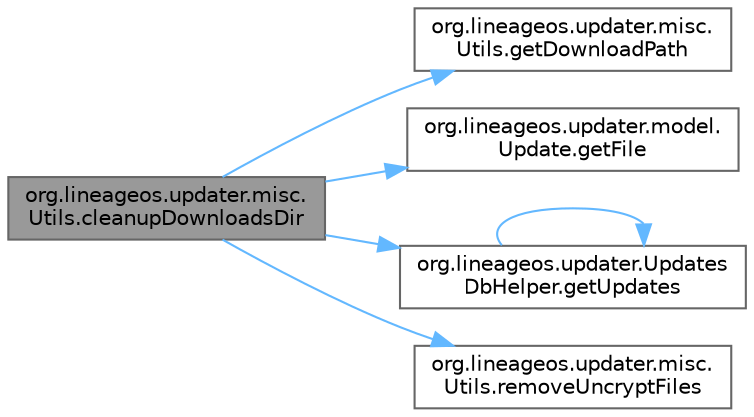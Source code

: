 digraph "org.lineageos.updater.misc.Utils.cleanupDownloadsDir"
{
 // LATEX_PDF_SIZE
  bgcolor="transparent";
  edge [fontname=Helvetica,fontsize=10,labelfontname=Helvetica,labelfontsize=10];
  node [fontname=Helvetica,fontsize=10,shape=box,height=0.2,width=0.4];
  rankdir="LR";
  Node1 [label="org.lineageos.updater.misc.\lUtils.cleanupDownloadsDir",height=0.2,width=0.4,color="gray40", fillcolor="grey60", style="filled", fontcolor="black",tooltip=" "];
  Node1 -> Node2 [color="steelblue1",style="solid"];
  Node2 [label="org.lineageos.updater.misc.\lUtils.getDownloadPath",height=0.2,width=0.4,color="grey40", fillcolor="white", style="filled",URL="$classorg_1_1lineageos_1_1updater_1_1misc_1_1_utils.html#a83743c2420d512349f9495a21fcc2018",tooltip=" "];
  Node1 -> Node3 [color="steelblue1",style="solid"];
  Node3 [label="org.lineageos.updater.model.\lUpdate.getFile",height=0.2,width=0.4,color="grey40", fillcolor="white", style="filled",URL="$classorg_1_1lineageos_1_1updater_1_1model_1_1_update.html#a80ea64d79379427dcbb5e04b16219905",tooltip=" "];
  Node1 -> Node4 [color="steelblue1",style="solid"];
  Node4 [label="org.lineageos.updater.Updates\lDbHelper.getUpdates",height=0.2,width=0.4,color="grey40", fillcolor="white", style="filled",URL="$classorg_1_1lineageos_1_1updater_1_1_updates_db_helper.html#ad29749f303645d05065f182cf91ec3e9",tooltip=" "];
  Node4 -> Node4 [color="steelblue1",style="solid"];
  Node1 -> Node5 [color="steelblue1",style="solid"];
  Node5 [label="org.lineageos.updater.misc.\lUtils.removeUncryptFiles",height=0.2,width=0.4,color="grey40", fillcolor="white", style="filled",URL="$classorg_1_1lineageos_1_1updater_1_1misc_1_1_utils.html#aedfde6506e3a78b2905d8f6efb6ffadd",tooltip=" "];
}
